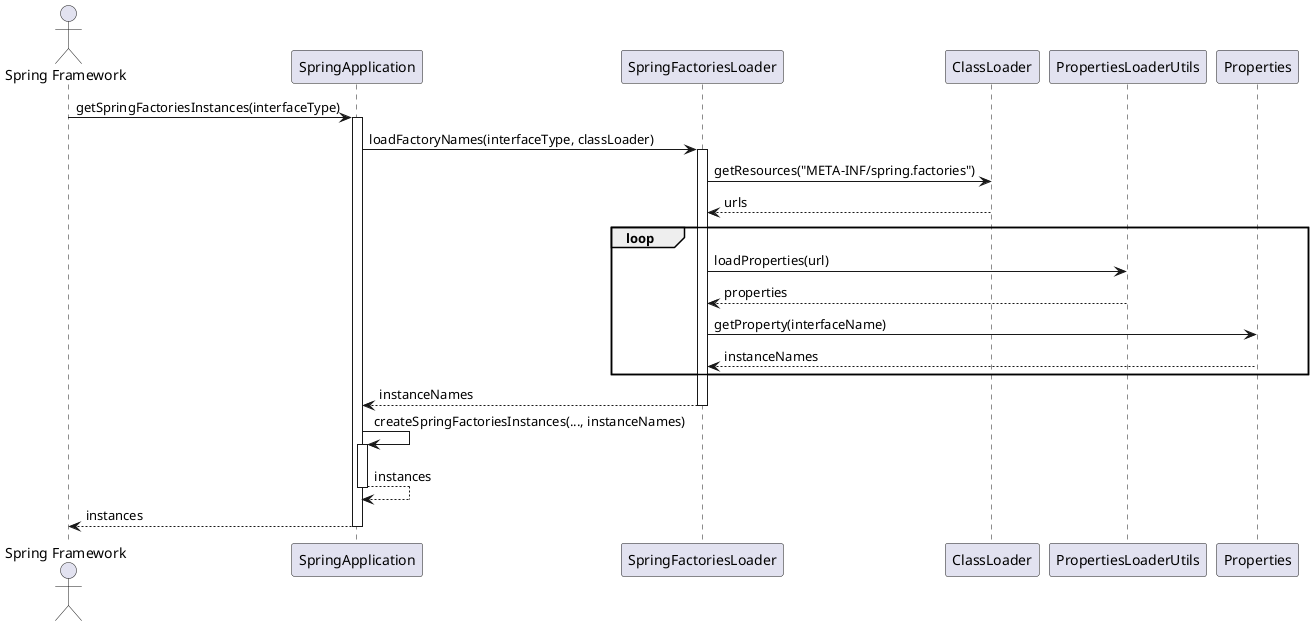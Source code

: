 @startuml
actor "Spring Framework" as Framework
Framework -> SpringApplication: getSpringFactoriesInstances(interfaceType)
activate SpringApplication
SpringApplication -> SpringFactoriesLoader: loadFactoryNames(interfaceType, classLoader)
activate SpringFactoriesLoader
SpringFactoriesLoader -> ClassLoader: getResources("META-INF/spring.factories")
ClassLoader --> SpringFactoriesLoader: urls
loop
SpringFactoriesLoader -> PropertiesLoaderUtils: loadProperties(url)
PropertiesLoaderUtils --> SpringFactoriesLoader: properties
SpringFactoriesLoader -> Properties: getProperty(interfaceName)
Properties --> SpringFactoriesLoader: instanceNames
end
SpringFactoriesLoader --> SpringApplication: instanceNames
deactivate SpringFactoriesLoader
SpringApplication -> SpringApplication: createSpringFactoriesInstances(..., instanceNames)
activate SpringApplication
SpringApplication --> SpringApplication: instances
deactivate SpringApplication
SpringApplication --> Framework: instances
deactivate SpringApplication
@enduml
